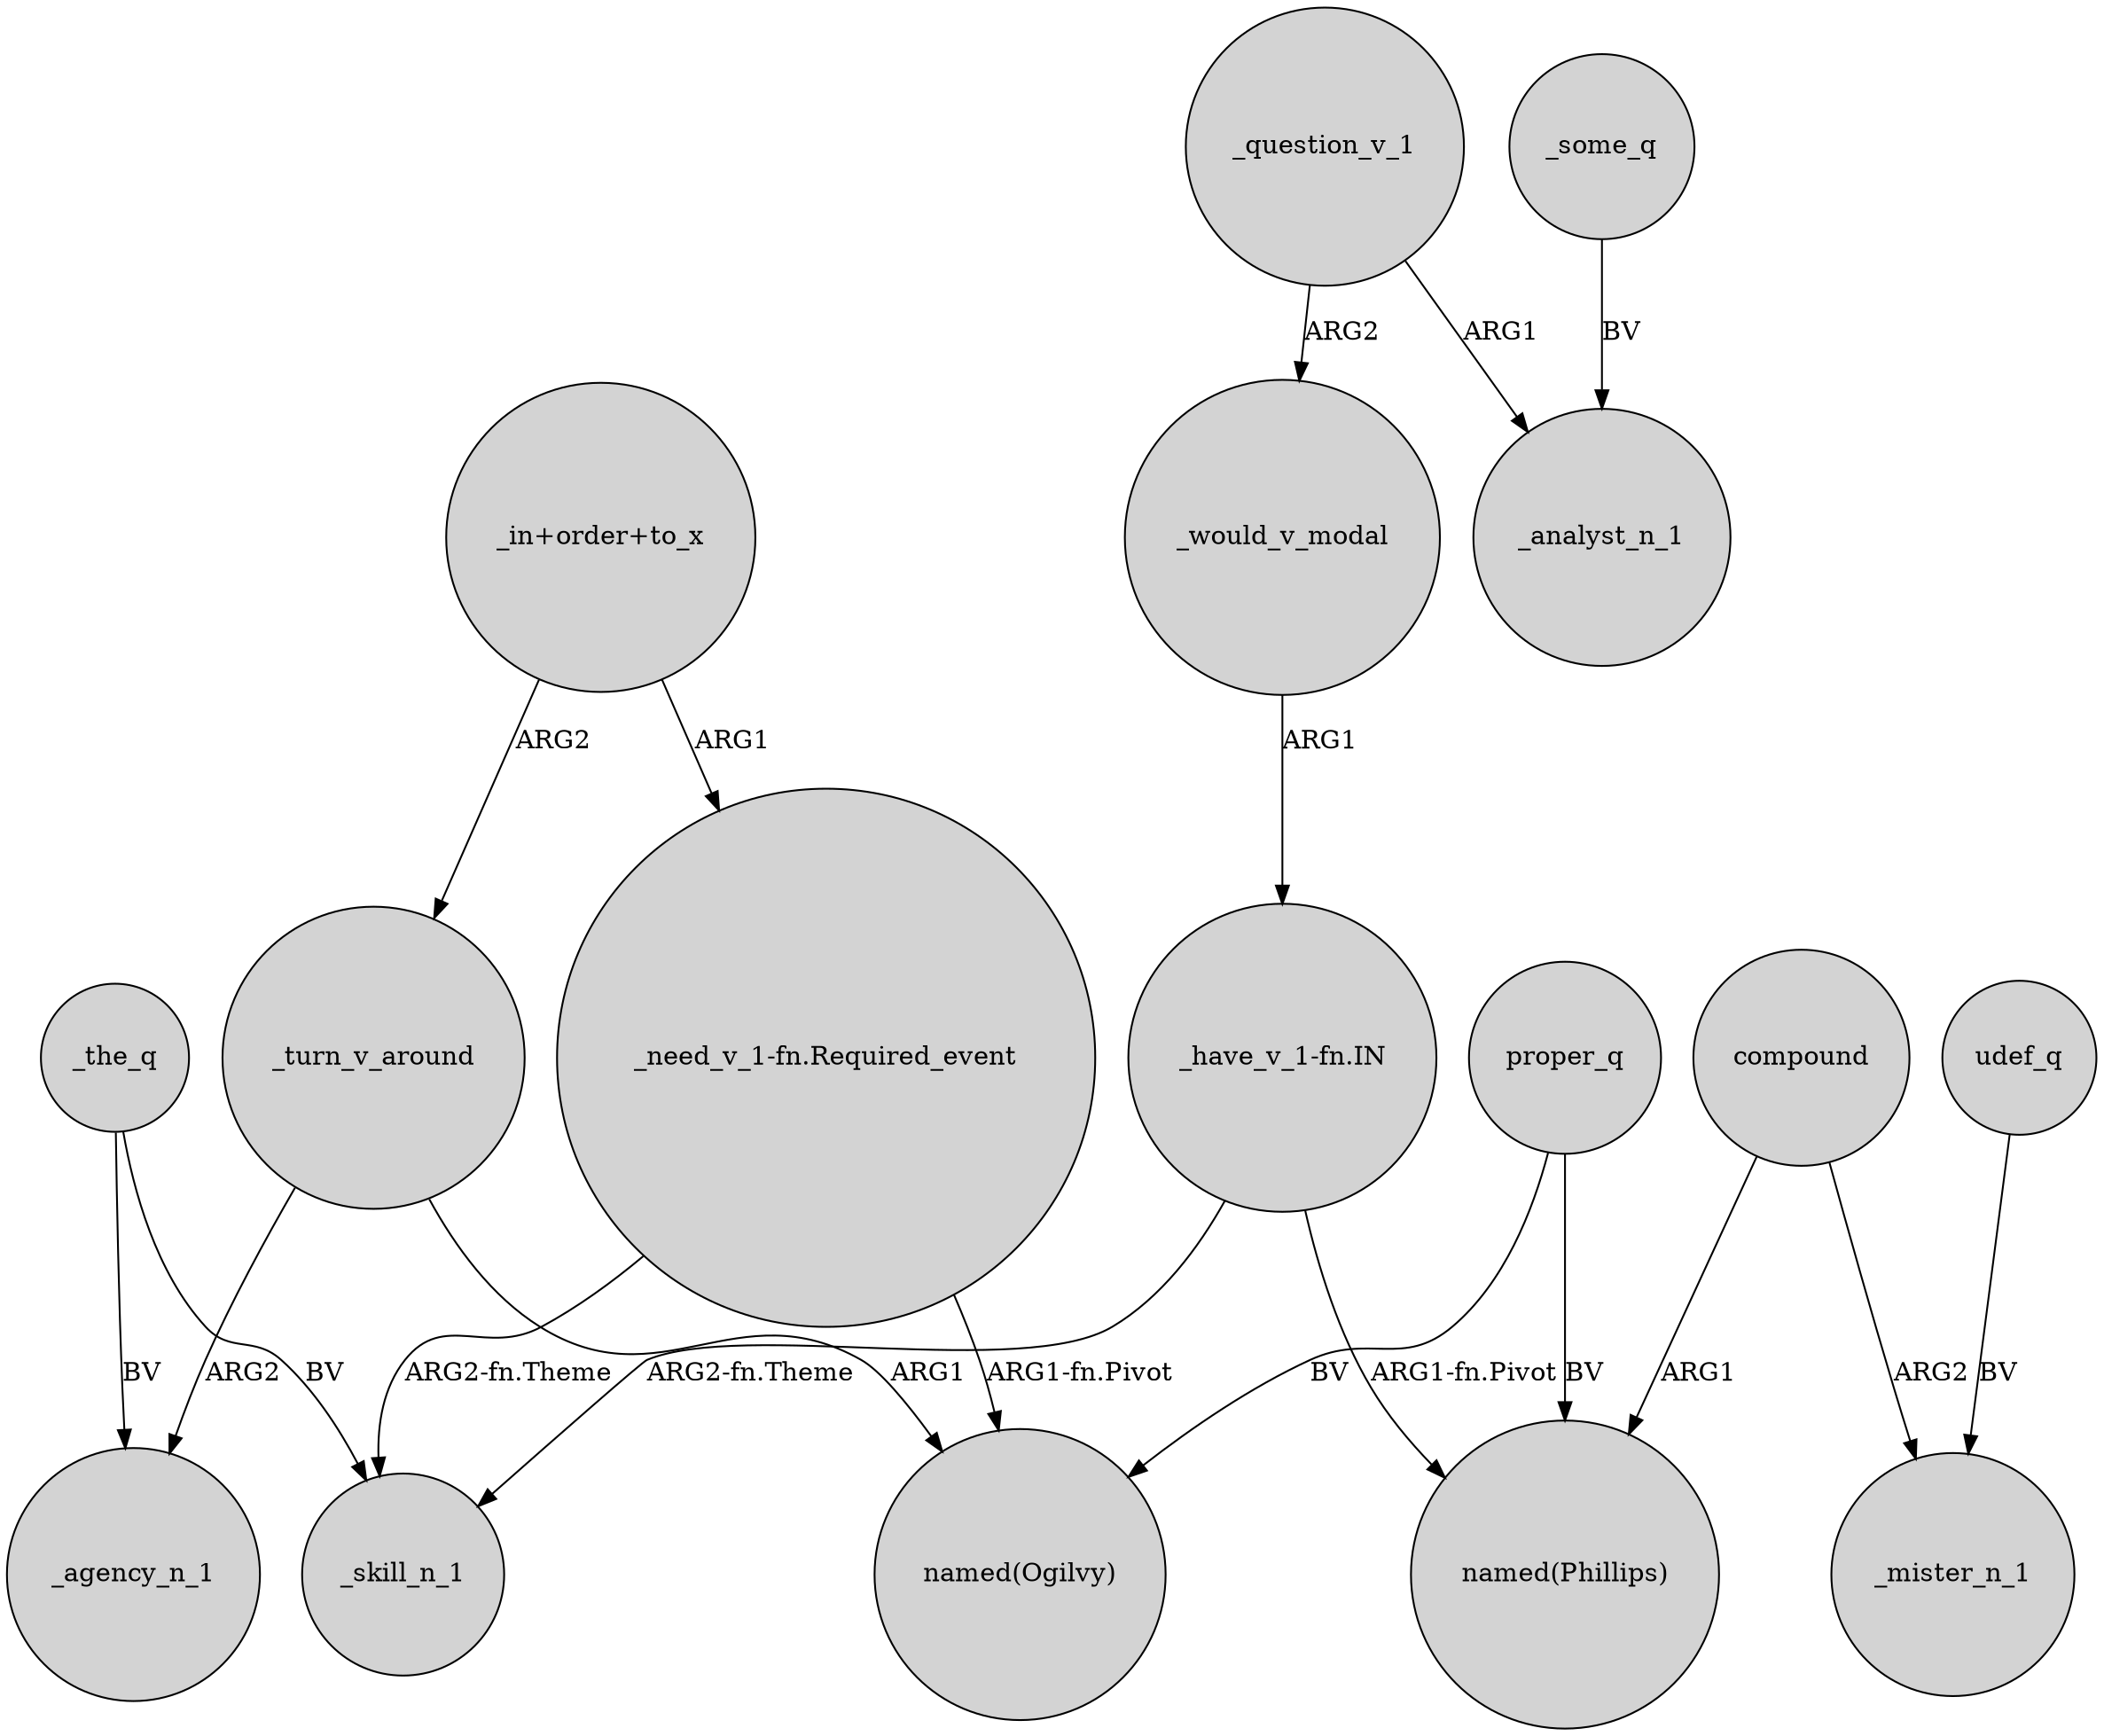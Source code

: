 digraph {
	node [shape=circle style=filled]
	"_in+order+to_x" -> _turn_v_around [label=ARG2]
	_the_q -> _agency_n_1 [label=BV]
	_the_q -> _skill_n_1 [label=BV]
	_turn_v_around -> "named(Ogilvy)" [label=ARG1]
	compound -> _mister_n_1 [label=ARG2]
	udef_q -> _mister_n_1 [label=BV]
	"_in+order+to_x" -> "_need_v_1-fn.Required_event" [label=ARG1]
	compound -> "named(Phillips)" [label=ARG1]
	"_have_v_1-fn.IN" -> "named(Phillips)" [label="ARG1-fn.Pivot"]
	_turn_v_around -> _agency_n_1 [label=ARG2]
	_question_v_1 -> _would_v_modal [label=ARG2]
	"_need_v_1-fn.Required_event" -> "named(Ogilvy)" [label="ARG1-fn.Pivot"]
	_some_q -> _analyst_n_1 [label=BV]
	_question_v_1 -> _analyst_n_1 [label=ARG1]
	_would_v_modal -> "_have_v_1-fn.IN" [label=ARG1]
	proper_q -> "named(Ogilvy)" [label=BV]
	"_need_v_1-fn.Required_event" -> _skill_n_1 [label="ARG2-fn.Theme"]
	"_have_v_1-fn.IN" -> _skill_n_1 [label="ARG2-fn.Theme"]
	proper_q -> "named(Phillips)" [label=BV]
}
